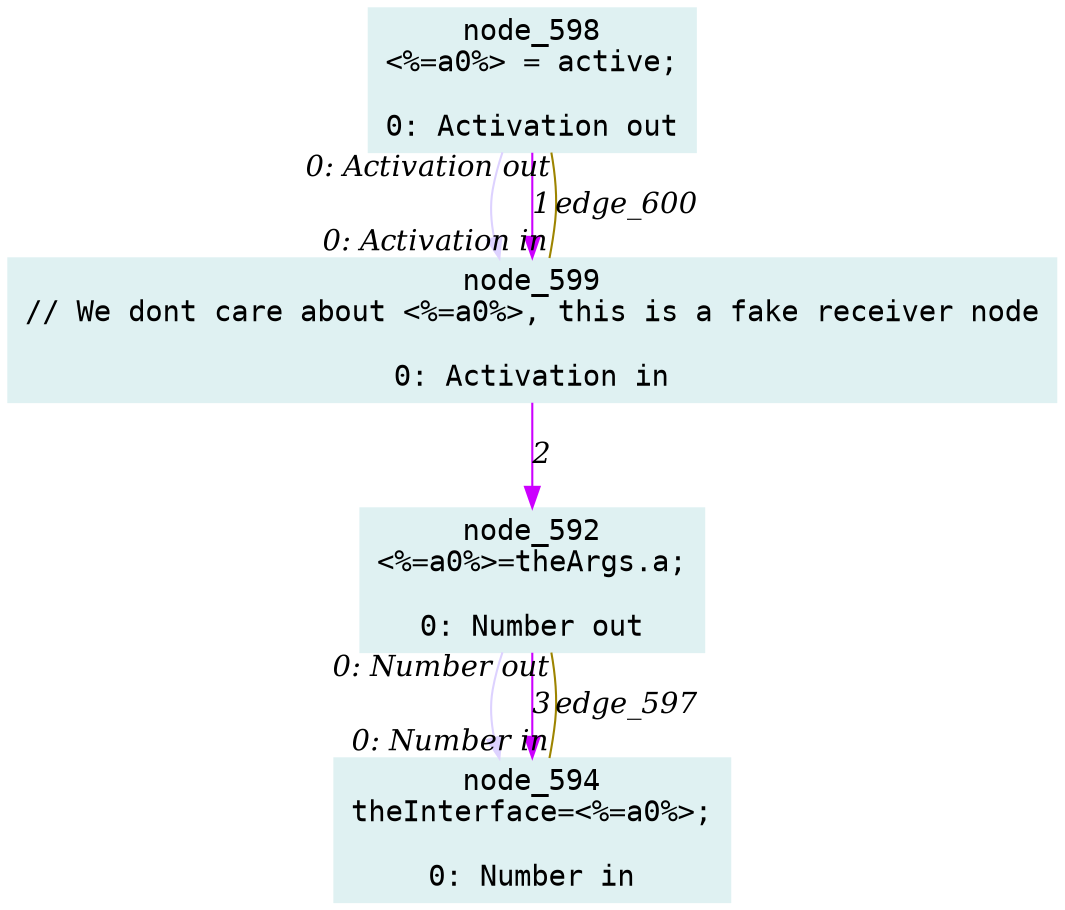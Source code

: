 digraph g{node_592 [shape="box", style="filled", color="#dff1f2", fontname="Courier", label="node_592
<%=a0%>=theArgs.a;

0: Number out" ]
node_594 [shape="box", style="filled", color="#dff1f2", fontname="Courier", label="node_594
theInterface=<%=a0%>;

0: Number in" ]
node_598 [shape="box", style="filled", color="#dff1f2", fontname="Courier", label="node_598
<%=a0%> = active;

0: Activation out" ]
node_599 [shape="box", style="filled", color="#dff1f2", fontname="Courier", label="node_599
// We dont care about <%=a0%>, this is a fake receiver node

0: Activation in" ]
node_592 -> node_594 [dir=forward, arrowHead=normal, fontname="Times-Italic", arrowsize=1, color="#ddd2ff", label="",  headlabel="", taillabel="" ]
node_598 -> node_599 [dir=forward, arrowHead=normal, fontname="Times-Italic", arrowsize=1, color="#ddd2ff", label="",  headlabel="", taillabel="" ]
node_598 -> node_599 [dir=forward, arrowHead=normal, fontname="Times-Italic", arrowsize=1, color="#cc00ff", label="1",  headlabel="", taillabel="" ]
node_599 -> node_592 [dir=forward, arrowHead=normal, fontname="Times-Italic", arrowsize=1, color="#cc00ff", label="2",  headlabel="", taillabel="" ]
node_592 -> node_594 [dir=forward, arrowHead=normal, fontname="Times-Italic", arrowsize=1, color="#cc00ff", label="3",  headlabel="", taillabel="" ]
node_592 -> node_594 [dir=none, arrowHead=none, fontname="Times-Italic", arrowsize=1, color="#9d8400", label="edge_597",  headlabel="0: Number in", taillabel="0: Number out" ]
node_598 -> node_599 [dir=none, arrowHead=none, fontname="Times-Italic", arrowsize=1, color="#9d8400", label="edge_600",  headlabel="0: Activation in", taillabel="0: Activation out" ]
}